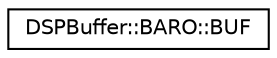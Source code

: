 digraph "Graphical Class Hierarchy"
{
 // INTERACTIVE_SVG=YES
  edge [fontname="Helvetica",fontsize="10",labelfontname="Helvetica",labelfontsize="10"];
  node [fontname="Helvetica",fontsize="10",shape=record];
  rankdir="LR";
  Node1 [label="DSPBuffer::BARO::BUF",height=0.2,width=0.4,color="black", fillcolor="white", style="filled",URL="$structDSPBuffer_1_1BARO_1_1BUF.html"];
}
